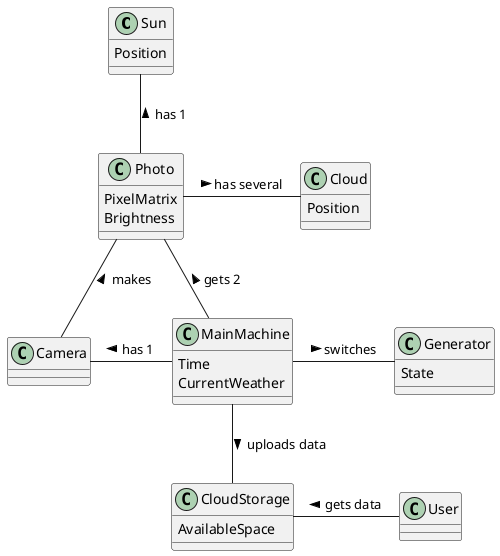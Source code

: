@startuml

class Sun
{
   Position
}

class Cloud
{
   Position
}

class Photo
{
   PixelMatrix
   Brightness
}
class Camera
class MainMachine
{
   Time
   CurrentWeather
}

class Generator
{
   State
}

class CloudStorage
{
   AvailableSpace
}

Photo -- Camera : makes <
Photo -- MainMachine: gets 2 <
Sun -- Photo : has 1 <
Photo - Cloud: has several >
Camera - MainMachine : has 1 <
MainMachine - Generator : switches >
MainMachine -- CloudStorage : uploads data >
CloudStorage - User: gets data <

@enduml
